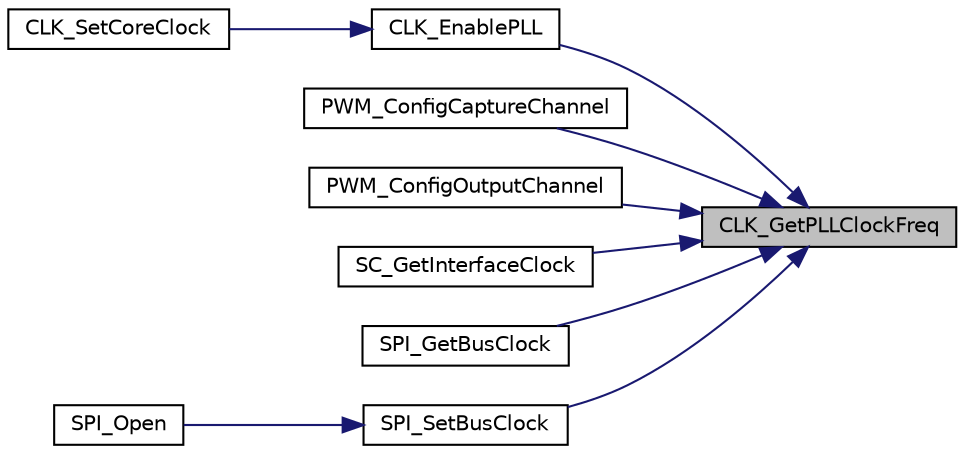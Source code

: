 digraph "CLK_GetPLLClockFreq"
{
 // LATEX_PDF_SIZE
  edge [fontname="Helvetica",fontsize="10",labelfontname="Helvetica",labelfontsize="10"];
  node [fontname="Helvetica",fontsize="10",shape=record];
  rankdir="RL";
  Node1 [label="CLK_GetPLLClockFreq",height=0.2,width=0.4,color="black", fillcolor="grey75", style="filled", fontcolor="black",tooltip="This function get PLL frequency. The frequency unit is Hz."];
  Node1 -> Node2 [dir="back",color="midnightblue",fontsize="10",style="solid",fontname="Helvetica"];
  Node2 [label="CLK_EnablePLL",height=0.2,width=0.4,color="black", fillcolor="white", style="filled",URL="$d4/d91/group___n_a_n_o103___c_l_k___e_x_p_o_r_t_e_d___f_u_n_c_t_i_o_n_s.html#ga2c1d77ec5103fe51b332f3398d434d7f",tooltip="This function set PLL frequency."];
  Node2 -> Node3 [dir="back",color="midnightblue",fontsize="10",style="solid",fontname="Helvetica"];
  Node3 [label="CLK_SetCoreClock",height=0.2,width=0.4,color="black", fillcolor="white", style="filled",URL="$d4/d91/group___n_a_n_o103___c_l_k___e_x_p_o_r_t_e_d___f_u_n_c_t_i_o_n_s.html#gaeb2dbdffa8c62523cffa7116afbc3297",tooltip="This function set HCLK frequency. The frequency unit is Hz. The range of u32Hclk is 16 ~ 48 MHz."];
  Node1 -> Node4 [dir="back",color="midnightblue",fontsize="10",style="solid",fontname="Helvetica"];
  Node4 [label="PWM_ConfigCaptureChannel",height=0.2,width=0.4,color="black", fillcolor="white", style="filled",URL="$df/d15/group___n_a_n_o103___p_w_m___e_x_p_o_r_t_e_d___f_u_n_c_t_i_o_n_s.html#ga2d11697fa73308d4f5ae8ee67c0c7a55",tooltip="Configure PWM capture and get the nearest unit time."];
  Node1 -> Node5 [dir="back",color="midnightblue",fontsize="10",style="solid",fontname="Helvetica"];
  Node5 [label="PWM_ConfigOutputChannel",height=0.2,width=0.4,color="black", fillcolor="white", style="filled",URL="$df/d15/group___n_a_n_o103___p_w_m___e_x_p_o_r_t_e_d___f_u_n_c_t_i_o_n_s.html#ga5b5c5326f7052513e1b5eec1f71b30c8",tooltip="This function Configure PWM generator and get the nearest frequency in edge aligned auto-reload mode."];
  Node1 -> Node6 [dir="back",color="midnightblue",fontsize="10",style="solid",fontname="Helvetica"];
  Node6 [label="SC_GetInterfaceClock",height=0.2,width=0.4,color="black", fillcolor="white", style="filled",URL="$da/d3b/group___n_a_n_o103___s_c___e_x_p_o_r_t_e_d___f_u_n_c_t_i_o_n_s.html#ga62263f9edc4693b811ba6cf1a7cd4ad4",tooltip="This function gets smartcard clock frequency."];
  Node1 -> Node7 [dir="back",color="midnightblue",fontsize="10",style="solid",fontname="Helvetica"];
  Node7 [label="SPI_GetBusClock",height=0.2,width=0.4,color="black", fillcolor="white", style="filled",URL="$df/dde/group___n_a_n_o103___s_p_i___e_x_p_o_r_t_e_d___f_u_n_c_t_i_o_n_s.html#gae3a43e332cf4de4b416980eeab502d07",tooltip="Get the actual frequency of SPI bus clock. Only available in Master mode."];
  Node1 -> Node8 [dir="back",color="midnightblue",fontsize="10",style="solid",fontname="Helvetica"];
  Node8 [label="SPI_SetBusClock",height=0.2,width=0.4,color="black", fillcolor="white", style="filled",URL="$df/dde/group___n_a_n_o103___s_p_i___e_x_p_o_r_t_e_d___f_u_n_c_t_i_o_n_s.html#ga7cee248bcbe05dfae8ab8b3bf89e8f13",tooltip="Set the SPI bus clock. Only available in Master mode."];
  Node8 -> Node9 [dir="back",color="midnightblue",fontsize="10",style="solid",fontname="Helvetica"];
  Node9 [label="SPI_Open",height=0.2,width=0.4,color="black", fillcolor="white", style="filled",URL="$df/dde/group___n_a_n_o103___s_p_i___e_x_p_o_r_t_e_d___f_u_n_c_t_i_o_n_s.html#gad923655d26fb14da88c61d4ed0125c44",tooltip="This function make SPI module be ready to transfer. By default, the SPI transfer sequence is MSB firs..."];
}
